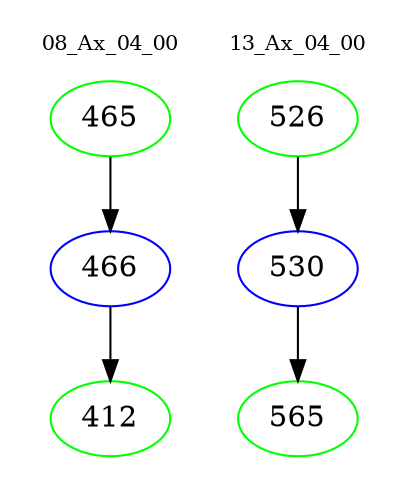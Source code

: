 digraph{
subgraph cluster_0 {
color = white
label = "08_Ax_04_00";
fontsize=10;
T0_465 [label="465", color="green"]
T0_465 -> T0_466 [color="black"]
T0_466 [label="466", color="blue"]
T0_466 -> T0_412 [color="black"]
T0_412 [label="412", color="green"]
}
subgraph cluster_1 {
color = white
label = "13_Ax_04_00";
fontsize=10;
T1_526 [label="526", color="green"]
T1_526 -> T1_530 [color="black"]
T1_530 [label="530", color="blue"]
T1_530 -> T1_565 [color="black"]
T1_565 [label="565", color="green"]
}
}
